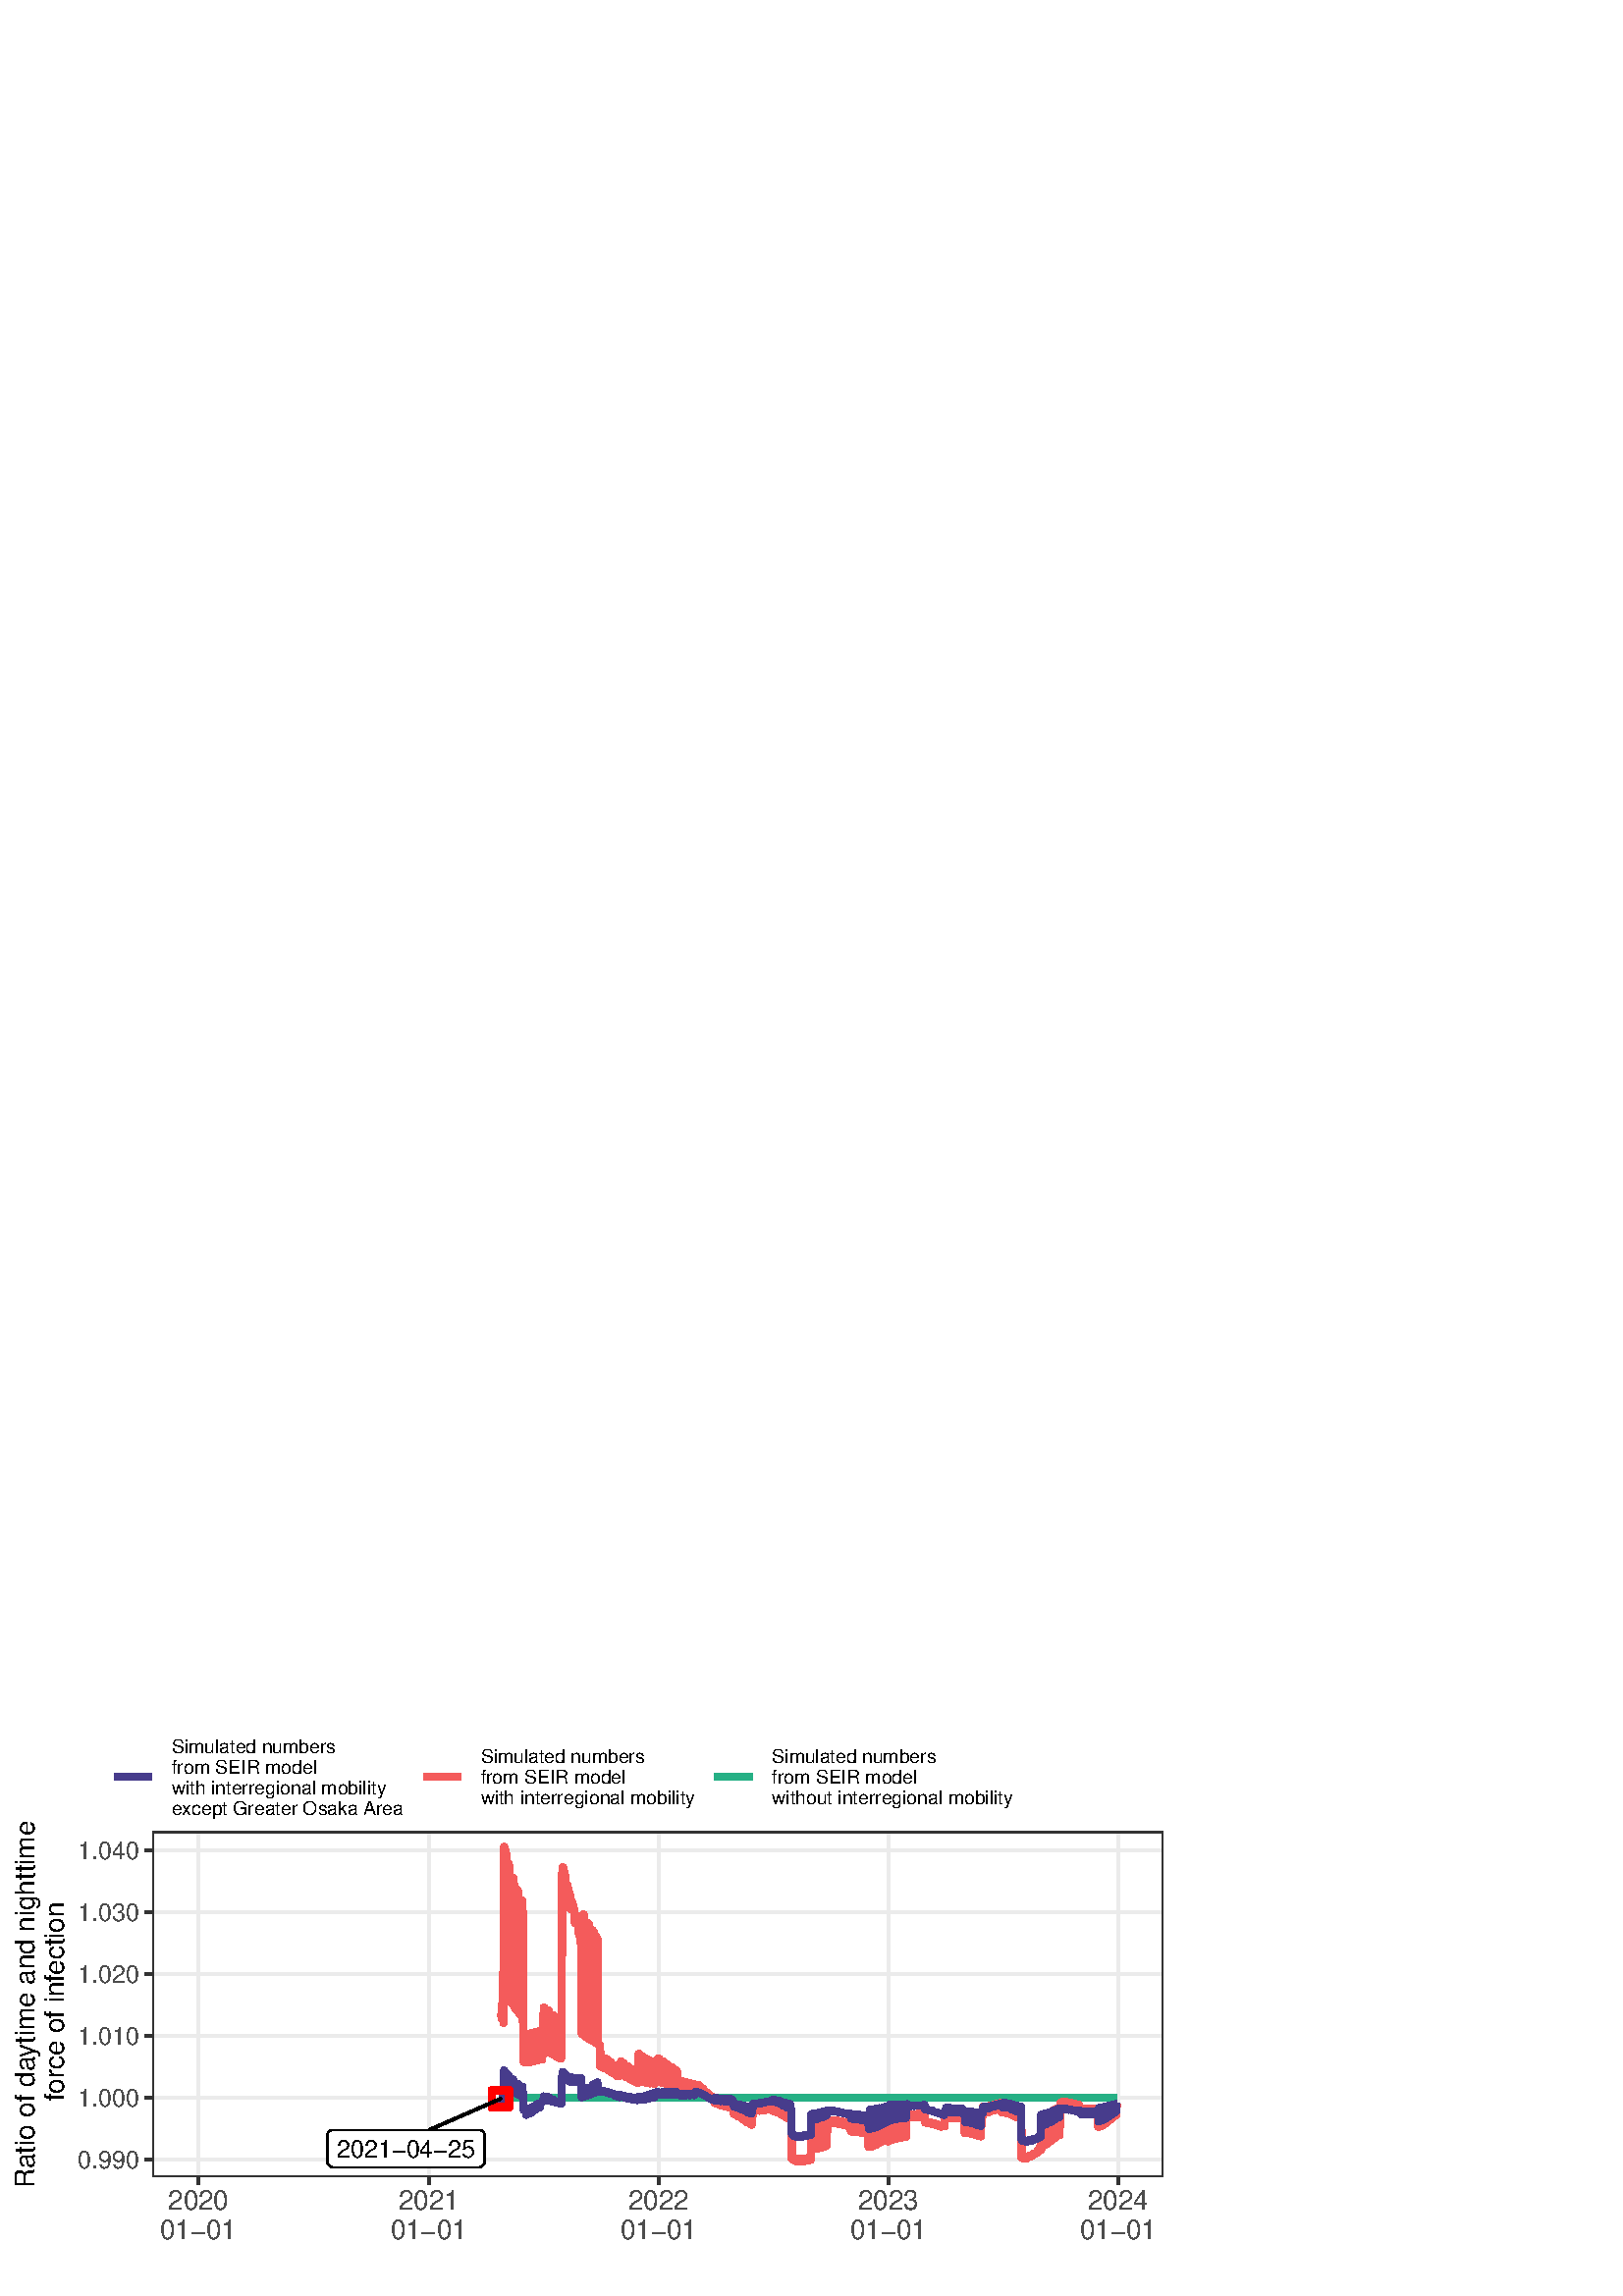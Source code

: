 %!PS-Adobe-3.0 EPSF-3.0
%%DocumentNeededResources: font Helvetica
%%+ font Helvetica-Bold
%%+ font Helvetica-Oblique
%%+ font Helvetica-BoldOblique
%%+ font Symbol
%%Pages: (atend)
%%BoundingBox: 0 0 432 216
%%EndComments
%%BeginProlog
/bp  { gs sRGB gs } def
% begin .ps.prolog
/gs  { gsave } bind def
/gr  { grestore } bind def
/ep  { showpage gr gr } bind def
/m   { moveto } bind def
/l  { rlineto } bind def
/np  { newpath } bind def
/cp  { closepath } bind def
/f   { fill } bind def
/o   { stroke } bind def
/c   { newpath 0 360 arc } bind def
/r   { 4 2 roll moveto 1 copy 3 -1 roll exch 0 exch rlineto 0 rlineto -1 mul 0 exch rlineto closepath } bind def
/p1  { stroke } bind def
/p2  { gsave bg fill grestore newpath } bind def
/p3  { gsave bg fill grestore stroke } bind def
/p6  { gsave bg eofill grestore newpath } bind def
/p7  { gsave bg eofill grestore stroke } bind def
/t   { 5 -2 roll moveto gsave rotate
       1 index stringwidth pop
       mul neg 0 rmoveto show grestore } bind def
/ta  { 4 -2 roll moveto gsave rotate show } bind def
/tb  { 2 -1 roll 0 rmoveto show } bind def
/cl  { grestore gsave newpath 3 index 3 index moveto 1 index
       4 -1 roll lineto  exch 1 index lineto lineto
       closepath clip newpath } bind def
/rgb { setrgbcolor } bind def
/s   { scalefont setfont } bind def
% end   .ps.prolog
/sRGB { [ /CIEBasedABC
          << /DecodeLMN
               [ { dup 0.039 le
                        {12.923 div}
                        {0.055 add 1.055 div 2.4 exp }
                     ifelse
                 } bind dup dup
               ]
             /MatrixLMN [0.412 0.213 0.019
                         0.358 0.715 0.119
                         0.18 0.072 0.95]
             /WhitePoint [0.951 1.0 1.089]
           >>
         ] setcolorspace } bind def
/srgb { setcolor } bind def
% begin encoding
/WinAnsiEncoding [
 /.notdef /.notdef /.notdef /.notdef /.notdef /.notdef /.notdef /.notdef
 /.notdef /.notdef /.notdef /.notdef /.notdef /.notdef /.notdef /.notdef
 /.notdef /.notdef /.notdef /.notdef /.notdef /.notdef /.notdef /.notdef
 /.notdef /.notdef /.notdef /.notdef /.notdef /.notdef /.notdef /.notdef
 /space /exclam /quotedbl /numbersign /dollar /percent /ampersand /quoteright
 /parenleft /parenright /asterisk /plus /comma /minus /period /slash
 /zero /one /two /three /four /five /six /seven
 /eight /nine /colon /semicolon /less /equal /greater /question
 /at /A /B /C /D /E /F /G
 /H /I /J /K /L /M /N /O
 /P /Q /R /S /T /U /V /W
 /X /Y /Z /bracketleft /backslash /bracketright /asciicircum /underscore
 /grave /a /b /c /d /e /f /g
 /h /i /j /k /l /m /n /o
 /p /q /r /s /t /u /v /w
 /x /y /z /braceleft /bar /braceright /asciitilde /.notdef
 /Euro /.notdef /quotesinglbase /florin /quotedblbase /ellipsis /dagger /daggerdbl
 /circumflex /perthousand /Scaron /guilsinglleft /OE /.notdef /Zcaron /.notdef
 /.notdef /quoteleft /quoteright /quotedblleft /quotedblright /bullet /endash /emdash
 /tilde /trademark /scaron /guilsinglright /oe /.notdef /zcaron /Ydieresis
 /space /exclamdown /cent /sterling /currency /yen /brokenbar /section
 /dieresis /copyright /ordfeminine /guillemotleft /logicalnot /hyphen /registered /macron
 /degree /plusminus /twosuperior /threesuperior /acute /mu /paragraph /periodcentered
 /cedilla /onesuperior /ordmasculine /guillemotright /onequarter /onehalf /threequarters /questiondown
 /Agrave /Aacute /Acircumflex /Atilde /Adieresis /Aring /AE /Ccedilla
 /Egrave /Eacute /Ecircumflex /Edieresis /Igrave /Iacute /Icircumflex /Idieresis
 /Eth /Ntilde /Ograve /Oacute /Ocircumflex /Otilde /Odieresis /multiply
 /Oslash /Ugrave /Uacute /Ucircumflex /Udieresis /Yacute /Thorn /germandbls
 /agrave /aacute /acircumflex /atilde /adieresis /aring /ae /ccedilla
 /egrave /eacute /ecircumflex /edieresis /igrave /iacute /icircumflex /idieresis
 /eth /ntilde /ograve /oacute /ocircumflex /otilde /odieresis /divide
 /oslash /ugrave /uacute /ucircumflex /udieresis /yacute /thorn /ydieresis
]
 def
% end encoding
%%IncludeResource: font Helvetica
/Helvetica findfont
dup length dict begin
  {1 index /FID ne {def} {pop pop} ifelse} forall
  /Encoding WinAnsiEncoding def
  currentdict
  end
/Font1 exch definefont pop
%%IncludeResource: font Helvetica-Bold
/Helvetica-Bold findfont
dup length dict begin
  {1 index /FID ne {def} {pop pop} ifelse} forall
  /Encoding WinAnsiEncoding def
  currentdict
  end
/Font2 exch definefont pop
%%IncludeResource: font Helvetica-Oblique
/Helvetica-Oblique findfont
dup length dict begin
  {1 index /FID ne {def} {pop pop} ifelse} forall
  /Encoding WinAnsiEncoding def
  currentdict
  end
/Font3 exch definefont pop
%%IncludeResource: font Helvetica-BoldOblique
/Helvetica-BoldOblique findfont
dup length dict begin
  {1 index /FID ne {def} {pop pop} ifelse} forall
  /Encoding WinAnsiEncoding def
  currentdict
  end
/Font4 exch definefont pop
%%IncludeResource: font Symbol
/Symbol findfont
dup length dict begin
  {1 index /FID ne {def} {pop pop} ifelse} forall
  currentdict
  end
/Font5 exch definefont pop
%%EndProlog
%%Page: 1 1
bp
0.00 0.00 432.00 216.00 cl
0.00 0.00 432.00 216.00 cl
0.00 0.00 432.00 216.00 cl
0.00 0.00 432.00 216.00 cl
0.00 0.00 432.00 216.00 cl
0.00 0.00 432.00 216.00 cl
0.00 0.00 432.00 216.00 cl
0.00 0.00 432.00 216.00 cl
0.00 0.00 432.00 216.00 cl
0.00 0.00 432.00 216.00 cl
0.00 0.00 432.00 216.00 cl
0.00 0.00 432.00 216.00 cl
0.00 0.00 432.00 216.00 cl
0.00 0.00 432.00 216.00 cl
0.00 0.00 432.00 216.00 cl
0.00 0.00 432.00 216.00 cl
/bg { 1 1 1 srgb } def
1 1 1 srgb
1.07 setlinewidth
[] 0 setdash
1 setlinecap
1 setlinejoin
10.00 setmiterlimit
0.00 0.00 432.00 216.00 r p3
0.00 0.00 432.00 216.00 cl
55.85 43.65 426.52 170.42 cl
/bg { 1 1 1 srgb } def
55.85 43.65 370.67 126.77 r p2
0.922 0.922 0.922 srgb
1.07 setlinewidth
[] 0 setdash
0 setlinecap
1 setlinejoin
10.00 setmiterlimit
np
55.85 49.99 m
370.67 0 l
o
np
55.85 72.70 m
370.67 0 l
o
np
55.85 95.41 m
370.67 0 l
o
np
55.85 118.11 m
370.67 0 l
o
np
55.85 140.82 m
370.67 0 l
o
np
55.85 163.53 m
370.67 0 l
o
np
72.70 43.65 m
0 126.77 l
o
np
157.17 43.65 m
0 126.77 l
o
np
241.42 43.65 m
0 126.77 l
o
np
325.66 43.65 m
0 126.77 l
o
np
409.90 43.65 m
0 126.77 l
o
0.145 0.69 0.525 srgb
2.77 setlinewidth
[] 0 setdash
np
183.71 72.70 m
0.24 0 l
0.23 0 l
0.23 0 l
0.23 0 l
0.23 0 l
0.23 0 l
0.23 0 l
0.23 0 l
0.23 0 l
0.23 0 l
0.23 0 l
0.23 0 l
0.23 0 l
0.24 0 l
0.23 0 l
0.23 0 l
0.23 0 l
0.23 0 l
0.23 0 l
0.23 0 l
0.23 0 l
0.23 0 l
0.23 0 l
0.23 0 l
0.23 0 l
0.24 0 l
0.23 0 l
0.23 0 l
0.23 0 l
0.23 0 l
0.23 0 l
0.23 0 l
0.23 0 l
0.23 0 l
0.23 0 l
0.23 0 l
0.23 0 l
0.23 0 l
0.24 0 l
0.23 0 l
0.23 0 l
0.23 0 l
0.23 0 l
0.23 0 l
0.23 0 l
0.23 0 l
0.23 0 l
0.23 0 l
0.23 0 l
0.23 0 l
0.24 0 l
0.23 0 l
0.23 0 l
0.23 0 l
0.23 0 l
0.23 0 l
0.23 0 l
0.23 0 l
0.23 0 l
0.23 0 l
0.23 0 l
0.23 0 l
0.23 0 l
0.24 0 l
0.23 0 l
0.23 0 l
0.23 0 l
0.23 0 l
0.23 0 l
0.23 0 l
0.23 0 l
0.23 0 l
0.23 0 l
0.23 0 l
0.23 0 l
0.24 0 l
0.23 0 l
0.23 0 l
0.23 0 l
0.23 0 l
0.23 0 l
0.23 0 l
0.23 0 l
0.23 0 l
0.23 0 l
0.23 0 l
0.23 0 l
0.24 0 l
0.23 0 l
0.23 0 l
0.23 0 l
0.23 0 l
0.23 0 l
0.23 0 l
0.23 0 l
0.23 0 l
0.23 0 l
0.23 0 l
0.23 0 l
206.79 72.70 lineto
0.24 0 l
0.23 0 l
0.23 0 l
0.23 0 l
0.23 0 l
0.23 0 l
0.23 0 l
0.23 0 l
0.23 0 l
0.23 0 l
0.23 0 l
0.23 0 l
0.24 0 l
0.23 0 l
0.23 0 l
0.23 0 l
0.23 0 l
0.23 0 l
0.23 0 l
0.23 0 l
0.23 0 l
0.23 0 l
0.23 0 l
0.23 0 l
0.23 0 l
0.24 0 l
0.23 0 l
0.23 0 l
0.23 0 l
0.23 0 l
0.23 0 l
0.23 0 l
0.23 0 l
0.23 0 l
0.23 0 l
0.23 0 l
0.23 0 l
0.24 0 l
0.23 0 l
0.23 0 l
0.23 0 l
0.23 0 l
0.23 0 l
0.23 0 l
0.23 0 l
0.23 0 l
0.23 0 l
0.23 0 l
0.23 0 l
0.23 0 l
0.24 0 l
0.23 0 l
0.23 0 l
0.23 0 l
0.23 0 l
0.23 0 l
0.23 0 l
0.23 0 l
0.23 0 l
0.23 0 l
0.23 0 l
0.23 0 l
0.24 0 l
0.23 0 l
0.23 0 l
0.23 0 l
0.23 0 l
0.23 0 l
0.23 0 l
0.23 0 l
0.23 0 l
0.23 0 l
0.23 0 l
0.23 0 l
0.24 0 l
0.23 0 l
0.23 0 l
0.23 0 l
0.23 0 l
0.23 0 l
0.23 0 l
0.23 0 l
0.23 0 l
0.23 0 l
0.23 0 l
0.23 0 l
0.23 0 l
0.24 0 l
0.23 0 l
0.23 0 l
0.23 0 l
0.23 0 l
0.23 0 l
0.23 0 l
0.23 0 l
0.23 0 l
0.23 0 l
0.23 0 l
0.23 0 l
229.88 72.70 lineto
0.23 0 l
0.23 0 l
0.23 0 l
0.23 0 l
0.23 0 l
0.23 0 l
0.23 0 l
0.23 0 l
0.23 0 l
0.23 0 l
0.23 0 l
0.23 0 l
0.24 0 l
0.23 0 l
0.23 0 l
0.23 0 l
0.23 0 l
0.23 0 l
0.23 0 l
0.23 0 l
0.23 0 l
0.23 0 l
0.23 0 l
0.23 0 l
0.24 0 l
0.23 0 l
0.23 0 l
0.23 0 l
0.23 0 l
0.23 0 l
0.23 0 l
0.23 0 l
0.23 0 l
0.23 0 l
0.23 0 l
0.23 0 l
0.23 0 l
0.24 0 l
0.23 0 l
0.23 0 l
0.23 0 l
0.23 0 l
0.23 0 l
0.23 0 l
0.23 0 l
0.23 0 l
0.23 0 l
0.23 0 l
0.23 0 l
0.24 0 l
0.23 0 l
0.23 0 l
0.23 0 l
0.23 0 l
0.23 0 l
0.23 0 l
0.23 0 l
0.23 0 l
0.23 0 l
0.23 0 l
0.23 0 l
0.24 0 l
0.23 0 l
0.23 0 l
0.23 0 l
0.23 0 l
0.23 0 l
0.23 0 l
0.23 0 l
0.23 0 l
0.23 0 l
0.23 0 l
0.23 0 l
0.23 0 l
0.24 0 l
0.23 0 l
0.23 0 l
0.23 0 l
0.23 0 l
0.23 0 l
0.23 0 l
0.23 0 l
0.23 0 l
0.23 0 l
0.23 0 l
0.23 0 l
0.24 0 l
0.23 0 l
0.23 0 l
0.23 0 l
0.23 0 l
0.23 0 l
0.23 0 l
0.23 0 l
0.23 0 l
0.23 0 l
0.23 0 l
0.23 0 l
0.23 0 l
252.96 72.70 lineto
0.23 0 l
0.23 0 l
0.23 0 l
0.23 0 l
0.23 0 l
0.23 0 l
0.23 0 l
0.23 0 l
0.23 0 l
0.23 0 l
0.23 0 l
0.24 0 l
0.23 0 l
0.23 0 l
0.23 0 l
0.23 0 l
0.23 0 l
0.23 0 l
0.23 0 l
0.23 0 l
0.23 0 l
0.23 0 l
0.23 0 l
0.23 0 l
0.24 0 l
0.23 0 l
0.23 0 l
0.23 0 l
0.23 0 l
0.23 0 l
0.23 0 l
0.23 0 l
0.23 0 l
0.23 0 l
0.23 0 l
0.23 0 l
0.24 0 l
0.23 0 l
0.23 0 l
0.23 0 l
0.23 0 l
0.23 0 l
0.23 0 l
0.23 0 l
0.23 0 l
0.23 0 l
0.23 0 l
0.23 0 l
0.24 0 l
0.23 0 l
0.23 0 l
0.23 0 l
0.23 0 l
0.23 0 l
0.23 0 l
0.23 0 l
0.23 0 l
0.23 0 l
0.23 0 l
0.23 0 l
0.23 0 l
0.24 0 l
0.23 0 l
0.23 0 l
0.23 0 l
0.23 0 l
0.23 0 l
0.23 0 l
0.23 0 l
0.23 0 l
0.23 0 l
0.23 0 l
0.23 0 l
0.24 0 l
0.23 0 l
0.23 0 l
0.23 0 l
0.23 0 l
0.23 0 l
0.23 0 l
0.23 0 l
0.23 0 l
0.23 0 l
0.23 0 l
0.23 0 l
0.23 0 l
0.24 0 l
0.23 0 l
0.23 0 l
0.23 0 l
0.23 0 l
0.23 0 l
0.23 0 l
0.23 0 l
0.23 0 l
0.23 0 l
0.23 0 l
0.23 0 l
0.24 0 l
276.04 72.70 lineto
0.23 0 l
0.23 0 l
0.23 0 l
0.23 0 l
0.23 0 l
0.23 0 l
0.23 0 l
0.23 0 l
0.23 0 l
0.23 0 l
0.23 0 l
0.24 0 l
0.23 0 l
0.23 0 l
0.23 0 l
0.23 0 l
0.23 0 l
0.23 0 l
0.23 0 l
0.23 0 l
0.23 0 l
0.23 0 l
0.23 0 l
0.24 0 l
0.23 0 l
0.23 0 l
0.23 0 l
0.23 0 l
0.23 0 l
0.23 0 l
0.23 0 l
0.23 0 l
0.23 0 l
0.23 0 l
0.23 0 l
0.24 0 l
0.23 0 l
0.23 0 l
0.23 0 l
0.23 0 l
0.23 0 l
0.23 0 l
0.23 0 l
0.23 0 l
0.23 0 l
0.23 0 l
0.23 0 l
0.23 0 l
0.24 0 l
0.23 0 l
0.23 0 l
0.23 0 l
0.23 0 l
0.23 0 l
0.23 0 l
0.23 0 l
0.23 0 l
0.23 0 l
0.23 0 l
0.23 0 l
0.24 0 l
0.23 0 l
0.23 0 l
0.23 0 l
0.23 0 l
0.23 0 l
0.23 0 l
0.23 0 l
0.23 0 l
0.23 0 l
0.23 0 l
0.23 0 l
0.23 0 l
0.24 0 l
0.23 0 l
0.23 0 l
0.23 0 l
0.23 0 l
0.23 0 l
0.23 0 l
0.23 0 l
0.23 0 l
0.23 0 l
0.23 0 l
0.23 0 l
0.24 0 l
0.23 0 l
0.23 0 l
0.23 0 l
0.23 0 l
0.23 0 l
0.23 0 l
0.23 0 l
0.23 0 l
0.23 0 l
0.23 0 l
0.23 0 l
0.23 0 l
0.24 0 l
299.12 72.70 lineto
0.23 0 l
0.23 0 l
0.23 0 l
0.23 0 l
0.23 0 l
0.23 0 l
0.23 0 l
0.23 0 l
0.23 0 l
0.23 0 l
0.24 0 l
0.23 0 l
0.23 0 l
0.23 0 l
0.23 0 l
0.23 0 l
0.23 0 l
0.23 0 l
0.23 0 l
0.23 0 l
0.23 0 l
0.23 0 l
0.24 0 l
0.23 0 l
0.23 0 l
0.23 0 l
0.23 0 l
0.23 0 l
0.23 0 l
0.23 0 l
0.23 0 l
0.23 0 l
0.23 0 l
0.23 0 l
0.23 0 l
0.24 0 l
0.23 0 l
0.23 0 l
0.23 0 l
0.23 0 l
0.23 0 l
0.23 0 l
0.23 0 l
0.23 0 l
0.23 0 l
0.23 0 l
0.23 0 l
0.24 0 l
0.23 0 l
0.23 0 l
0.23 0 l
0.23 0 l
0.23 0 l
0.23 0 l
0.23 0 l
0.23 0 l
0.23 0 l
0.23 0 l
0.23 0 l
0.23 0 l
0.24 0 l
0.23 0 l
0.23 0 l
0.23 0 l
0.23 0 l
0.23 0 l
0.23 0 l
0.23 0 l
0.23 0 l
0.23 0 l
0.23 0 l
0.23 0 l
0.24 0 l
0.23 0 l
0.23 0 l
0.23 0 l
0.23 0 l
0.23 0 l
0.23 0 l
0.23 0 l
0.23 0 l
0.23 0 l
0.23 0 l
0.23 0 l
0.23 0 l
0.24 0 l
0.23 0 l
0.23 0 l
0.23 0 l
0.23 0 l
0.23 0 l
0.23 0 l
0.23 0 l
0.23 0 l
0.23 0 l
0.23 0 l
0.23 0 l
0.24 0 l
0.23 0 l
322.20 72.70 lineto
0.23 0 l
0.23 0 l
0.23 0 l
0.23 0 l
0.23 0 l
0.23 0 l
0.23 0 l
0.23 0 l
0.23 0 l
0.24 0 l
0.23 0 l
0.23 0 l
0.23 0 l
0.23 0 l
0.23 0 l
0.23 0 l
0.23 0 l
0.23 0 l
0.23 0 l
0.23 0 l
0.23 0 l
0.23 0 l
0.24 0 l
0.23 0 l
0.23 0 l
0.23 0 l
0.23 0 l
0.23 0 l
0.23 0 l
0.23 0 l
0.23 0 l
0.23 0 l
0.23 0 l
0.23 0 l
0.24 0 l
0.23 0 l
0.23 0 l
0.23 0 l
0.23 0 l
0.23 0 l
0.23 0 l
0.23 0 l
0.23 0 l
0.23 0 l
0.23 0 l
0.23 0 l
0.23 0 l
0.24 0 l
0.23 0 l
0.23 0 l
0.23 0 l
0.23 0 l
0.23 0 l
0.23 0 l
0.23 0 l
0.23 0 l
0.23 0 l
0.23 0 l
0.23 0 l
0.24 0 l
0.23 0 l
0.23 0 l
0.23 0 l
0.23 0 l
0.23 0 l
0.23 0 l
0.23 0 l
0.23 0 l
0.23 0 l
0.23 0 l
0.23 0 l
0.23 0 l
0.24 0 l
0.23 0 l
0.23 0 l
0.23 0 l
0.23 0 l
0.23 0 l
0.23 0 l
0.23 0 l
0.23 0 l
0.23 0 l
0.23 0 l
0.23 0 l
0.24 0 l
0.23 0 l
0.23 0 l
0.23 0 l
0.23 0 l
0.23 0 l
0.23 0 l
0.23 0 l
0.23 0 l
0.23 0 l
0.23 0 l
0.23 0 l
0.23 0 l
0.24 0 l
0.23 0 l
345.28 72.70 lineto
0.23 0 l
0.23 0 l
0.23 0 l
0.23 0 l
0.23 0 l
0.23 0 l
0.23 0 l
0.23 0 l
0.23 0 l
0.24 0 l
0.23 0 l
0.23 0 l
0.23 0 l
0.23 0 l
0.23 0 l
0.23 0 l
0.23 0 l
0.23 0 l
0.23 0 l
0.23 0 l
0.23 0 l
0.24 0 l
0.23 0 l
0.23 0 l
0.23 0 l
0.23 0 l
0.23 0 l
0.23 0 l
0.23 0 l
0.23 0 l
0.23 0 l
0.23 0 l
0.23 0 l
0.23 0 l
0.24 0 l
0.23 0 l
0.23 0 l
0.23 0 l
0.23 0 l
0.23 0 l
0.23 0 l
0.23 0 l
0.23 0 l
0.23 0 l
0.23 0 l
0.23 0 l
0.24 0 l
0.23 0 l
0.23 0 l
0.23 0 l
0.23 0 l
0.23 0 l
0.23 0 l
0.23 0 l
0.23 0 l
0.23 0 l
0.23 0 l
0.23 0 l
0.23 0 l
0.24 0 l
0.23 0 l
0.23 0 l
0.23 0 l
0.23 0 l
0.23 0 l
0.23 0 l
0.23 0 l
0.23 0 l
0.23 0 l
0.23 0 l
0.23 0 l
0.24 0 l
0.23 0 l
0.23 0 l
0.23 0 l
0.23 0 l
0.23 0 l
0.23 0 l
0.23 0 l
0.23 0 l
0.23 0 l
0.23 0 l
0.23 0 l
0.23 0 l
0.24 0 l
0.23 0 l
0.23 0 l
0.23 0 l
0.23 0 l
0.23 0 l
0.23 0 l
0.23 0 l
0.23 0 l
0.23 0 l
0.23 0 l
0.23 0 l
0.24 0 l
0.23 0 l
0.23 0 l
368.36 72.70 lineto
0.23 0 l
0.23 0 l
0.23 0 l
0.23 0 l
0.23 0 l
0.23 0 l
0.23 0 l
0.23 0 l
0.24 0 l
0.23 0 l
0.23 0 l
0.23 0 l
0.23 0 l
0.23 0 l
0.23 0 l
0.23 0 l
0.23 0 l
0.23 0 l
0.23 0 l
0.23 0 l
0.23 0 l
0.24 0 l
0.23 0 l
0.23 0 l
0.23 0 l
0.23 0 l
0.23 0 l
0.23 0 l
0.23 0 l
0.23 0 l
0.23 0 l
0.23 0 l
0.23 0 l
0.24 0 l
0.23 0 l
0.23 0 l
0.23 0 l
0.23 0 l
0.23 0 l
0.23 0 l
0.23 0 l
0.23 0 l
0.23 0 l
0.23 0 l
0.23 0 l
0.23 0 l
0.24 0 l
0.23 0 l
0.23 0 l
0.23 0 l
0.23 0 l
0.23 0 l
0.23 0 l
0.23 0 l
0.23 0 l
0.23 0 l
0.23 0 l
0.23 0 l
0.24 0 l
0.23 0 l
0.23 0 l
0.23 0 l
0.23 0 l
0.23 0 l
0.23 0 l
0.23 0 l
0.23 0 l
0.23 0 l
0.23 0 l
0.23 0 l
0.23 0 l
0.24 0 l
0.23 0 l
0.23 0 l
0.23 0 l
0.23 0 l
0.23 0 l
0.23 0 l
0.23 0 l
0.23 0 l
0.23 0 l
0.23 0 l
0.23 0 l
0.24 0 l
0.23 0 l
0.23 0 l
0.23 0 l
0.23 0 l
0.23 0 l
0.23 0 l
0.23 0 l
0.23 0 l
0.23 0 l
0.23 0 l
0.23 0 l
0.24 0 l
0.23 0 l
0.23 0 l
0.23 0 l
391.44 72.70 lineto
0.23 0 l
0.23 0 l
0.23 0 l
0.23 0 l
0.23 0 l
0.23 0 l
0.23 0 l
0.23 0 l
0.24 0 l
0.23 0 l
0.23 0 l
0.23 0 l
0.23 0 l
0.23 0 l
0.23 0 l
0.23 0 l
0.23 0 l
0.23 0 l
0.23 0 l
0.23 0 l
0.24 0 l
0.23 0 l
0.23 0 l
0.23 0 l
0.23 0 l
0.23 0 l
0.23 0 l
0.23 0 l
0.23 0 l
0.23 0 l
0.23 0 l
0.23 0 l
0.23 0 l
0.24 0 l
0.23 0 l
0.23 0 l
0.23 0 l
0.23 0 l
0.23 0 l
0.23 0 l
0.23 0 l
0.23 0 l
0.23 0 l
0.23 0 l
0.23 0 l
0.24 0 l
0.23 0 l
0.23 0 l
0.23 0 l
0.23 0 l
0.23 0 l
0.23 0 l
0.23 0 l
0.23 0 l
0.23 0 l
0.23 0 l
0.23 0 l
0.23 0 l
0.24 0 l
0.23 0 l
0.23 0 l
0.23 0 l
0.23 0 l
0.23 0 l
0.23 0 l
0.23 0 l
0.23 0 l
0.23 0 l
0.23 0 l
0.23 0 l
0.24 0 l
0.23 0 l
0.23 0 l
0.23 0 l
0.23 0 l
0.23 0 l
0.23 0 l
0.23 0 l
0.23 0 l
o
0.957 0.357 0.357 srgb
np
183.71 103.79 m
0.24 -1.33 l
0.23 -0.97 l
0.23 16.74 l
0.23 -18.00 l
0.23 64.43 l
0.23 -0.87 l
0.23 -0.91 l
0.23 -0.92 l
0.23 -0.93 l
0.23 -50.86 l
0.23 -0.45 l
0.23 48.62 l
0.23 -0.74 l
0.24 -49.02 l
0.23 -0.40 l
0.23 -0.36 l
0.23 -0.34 l
0.23 -0.32 l
0.23 46.10 l
0.23 -0.60 l
0.23 -46.44 l
0.23 -0.35 l
0.23 -0.32 l
0.23 -0.30 l
0.23 -0.29 l
0.24 43.85 l
0.23 -0.55 l
0.23 -44.14 l
0.23 -0.31 l
0.23 -0.27 l
0.23 -0.25 l
0.23 -0.23 l
0.23 41.88 l
0.23 -0.41 l
0.23 -42.07 l
0.23 -16.54 l
0.23 -0.08 l
0.23 -0.05 l
0.24 -0.03 l
0.23 10.33 l
0.23 -0.01 l
0.23 -10.33 l
0.23 0.01 l
0.23 0.02 l
0.23 0.03 l
0.23 0.04 l
0.23 10.37 l
0.23 0.07 l
0.23 -10.28 l
0.23 0.05 l
0.24 0.06 l
0.23 0.06 l
0.23 0.06 l
0.23 10.43 l
0.23 0.08 l
0.23 -10.31 l
0.23 0.05 l
0.23 0.05 l
0.23 0.06 l
0.23 0.04 l
0.23 10.44 l
0.23 0.03 l
0.23 -10.38 l
0.24 0 l
0.23 -0.01 l
0.23 3.62 l
0.23 -0.04 l
0.23 15.43 l
0.23 -0.12 l
0.23 -15.49 l
0.23 -0.06 l
0.23 -0.08 l
0.23 -0.09 l
0.23 -0.11 l
0.23 14.86 l
0.24 -0.21 l
0.23 -15.00 l
0.23 -0.12 l
0.23 -0.13 l
0.23 -0.14 l
0.23 -0.14 l
0.23 14.08 l
0.23 -0.25 l
0.23 -0.24 l
0.23 -14.14 l
0.23 -0.12 l
0.23 -0.13 l
0.24 -0.13 l
0.23 13.33 l
0.23 -0.24 l
0.23 -13.47 l
0.23 -0.11 l
0.23 -0.11 l
0.23 -0.11 l
0.23 -0.11 l
0.23 12.70 l
0.23 53.58 l
0.23 3.73 l
0.23 -0.78 l
206.79 155.48 lineto
0.24 -0.96 l
0.23 -0.99 l
0.23 -5.10 l
0.23 -0.93 l
0.23 3.10 l
0.23 -0.91 l
0.23 -4.79 l
0.23 3.03 l
0.23 -0.83 l
0.23 -4.54 l
0.23 -0.75 l
0.23 2.92 l
0.24 -0.76 l
0.23 -0.75 l
0.23 -0.75 l
0.23 -0.75 l
0.23 -4.15 l
0.23 -0.69 l
0.23 2.63 l
0.23 -0.70 l
0.23 -0.70 l
0.23 -0.70 l
0.23 -0.69 l
0.23 -3.77 l
0.23 -0.63 l
0.24 2.40 l
0.23 -0.62 l
0.23 -37.70 l
0.23 -0.23 l
0.23 -0.20 l
0.23 43.90 l
0.23 -0.42 l
0.23 -44.00 l
0.23 -0.21 l
0.23 -0.18 l
0.23 -0.16 l
0.23 -0.14 l
0.24 41.99 l
0.23 -0.33 l
0.23 -42.04 l
0.23 -0.18 l
0.23 -0.15 l
0.23 -0.13 l
0.23 -0.11 l
0.23 40.26 l
0.23 -0.30 l
0.23 -0.39 l
0.23 -40.07 l
0.23 -0.19 l
0.23 38.88 l
0.24 -39.17 l
0.23 38.34 l
0.23 -0.41 l
0.23 -38.43 l
0.23 -0.21 l
0.23 -0.18 l
0.23 -0.17 l
0.23 -7.45 l
0.23 3.56 l
0.23 -0.12 l
0.23 -3.74 l
0.23 -0.10 l
0.24 -0.10 l
0.23 -0.10 l
0.23 -0.11 l
0.23 3.38 l
0.23 -0.14 l
0.23 -0.15 l
0.23 -3.59 l
0.23 -0.15 l
0.23 -0.14 l
0.23 -0.15 l
0.23 3.16 l
0.23 -0.18 l
0.24 -3.43 l
0.23 -0.15 l
0.23 -0.16 l
0.23 -0.15 l
0.23 -0.14 l
0.23 2.97 l
0.23 -0.18 l
0.23 -3.23 l
0.23 -0.15 l
0.23 -0.14 l
0.23 -0.14 l
0.23 -0.14 l
0.23 2.80 l
0.24 -0.16 l
0.23 -1.47 l
0.23 -0.14 l
0.23 4.37 l
0.23 -4.65 l
0.23 -0.14 l
0.23 4.22 l
0.23 -0.19 l
0.23 -4.45 l
0.23 -0.14 l
0.23 -0.14 l
0.23 -0.13 l
229.88 80.27 lineto
0.23 3.89 l
0.23 -0.16 l
0.23 -4.10 l
0.23 -0.13 l
0.23 -0.12 l
0.23 -0.12 l
0.23 -0.11 l
0.23 3.59 l
0.23 -0.16 l
0.23 -3.78 l
0.23 3.45 l
0.23 -3.69 l
0.24 -0.11 l
0.23 -0.11 l
0.23 3.31 l
0.23 -0.13 l
0.23 -3.47 l
0.23 -0.09 l
0.23 10.53 l
0.23 -0.18 l
0.23 -0.19 l
0.23 -9.58 l
0.23 -0.07 l
0.23 9.08 l
0.24 -0.16 l
0.23 -0.16 l
0.23 -0.16 l
0.23 -0.16 l
0.23 -8.80 l
0.23 -0.05 l
0.23 8.43 l
0.23 -0.11 l
0.23 -0.12 l
0.23 -0.11 l
0.23 -0.12 l
0.23 -8.20 l
0.23 -0.04 l
0.24 7.90 l
0.23 -0.10 l
0.23 -0.10 l
0.23 -0.11 l
0.23 -0.11 l
0.23 -7.69 l
0.23 -0.04 l
0.23 7.40 l
0.23 -0.10 l
0.23 -0.11 l
0.23 -0.12 l
0.23 -0.13 l
0.24 2.35 l
0.23 -0.15 l
0.23 -8.41 l
0.23 -0.07 l
0.23 -0.06 l
0.23 -0.06 l
0.23 -0.06 l
0.23 7.75 l
0.23 -0.13 l
0.23 -0.16 l
0.23 -7.70 l
0.23 -0.07 l
0.24 -0.07 l
0.23 -0.07 l
0.23 7.07 l
0.23 -0.15 l
0.23 -7.11 l
0.23 -0.07 l
0.23 -0.07 l
0.23 -0.06 l
0.23 -0.06 l
0.23 6.38 l
0.23 -0.15 l
0.23 -6.42 l
0.23 -0.06 l
0.24 -0.07 l
0.23 -0.06 l
0.23 -0.06 l
0.23 5.73 l
0.23 -0.13 l
0.23 -5.76 l
0.23 2.43 l
0.23 -0.08 l
0.23 -0.09 l
0.23 -0.07 l
0.23 -2.42 l
0.23 -0.06 l
0.24 2.25 l
0.23 -0.07 l
0.23 -0.07 l
0.23 -0.07 l
0.23 -2.30 l
0.23 -0.05 l
0.23 -0.04 l
0.23 2.13 l
0.23 -0.06 l
0.23 -0.06 l
0.23 -0.06 l
0.23 -0.06 l
0.23 -2.15 l
252.96 75.84 lineto
0.23 2.01 l
0.23 -0.06 l
0.23 -2.09 l
0.23 1.95 l
0.23 -0.07 l
0.23 -2.06 l
0.23 -0.07 l
0.23 1.87 l
0.23 0.15 l
0.23 -0.13 l
0.23 -0.14 l
0.24 -0.15 l
0.23 0.36 l
0.23 -0.17 l
0.23 -0.68 l
0.23 -0.18 l
0.23 -0.18 l
0.23 -0.19 l
0.23 -0.19 l
0.23 0.27 l
0.23 -0.21 l
0.23 -0.67 l
0.23 -0.21 l
0.23 -0.20 l
0.24 -0.21 l
0.23 -0.20 l
0.23 0.21 l
0.23 -0.20 l
0.23 -0.21 l
0.23 -0.60 l
0.23 -0.20 l
0.23 -0.19 l
0.23 -0.19 l
0.23 0.18 l
0.23 -0.18 l
0.23 -0.55 l
0.24 -0.17 l
0.23 -0.16 l
0.23 -0.17 l
0.23 -1.16 l
0.23 -0.03 l
0.23 -0.11 l
0.23 -0.07 l
0.23 -0.07 l
0.23 -0.06 l
0.23 -0.06 l
0.23 -0.05 l
0.23 -0.24 l
0.24 -0.08 l
0.23 0.16 l
0.23 -0.04 l
0.23 -0.05 l
0.23 -0.04 l
0.23 -0.04 l
0.23 -0.39 l
0.23 -0.06 l
0.23 0.33 l
0.23 -0.04 l
0.23 -0.04 l
0.23 -0.04 l
0.23 -0.04 l
0.24 -0.52 l
0.23 -0.06 l
0.23 0.47 l
0.23 -0.04 l
0.23 -0.05 l
0.23 -0.04 l
0.23 -0.65 l
0.23 -0.07 l
0.23 -1.94 l
0.23 1.78 l
0.23 -2.03 l
0.23 -0.13 l
0.24 -0.13 l
0.23 2.04 l
0.23 -2.31 l
0.23 -0.14 l
0.23 2.25 l
0.23 -0.08 l
0.23 -0.07 l
0.23 -0.08 l
0.23 -0.07 l
0.23 -2.85 l
0.23 -0.15 l
0.23 2.76 l
0.23 -0.08 l
0.24 -0.08 l
0.23 -0.07 l
0.23 -0.08 l
0.23 -3.38 l
0.23 -0.16 l
0.23 3.31 l
0.23 -0.08 l
0.23 -0.07 l
0.23 -0.07 l
0.23 -0.06 l
0.23 -3.85 l
0.23 -0.11 l
0.24 3.81 l
276.04 66.62 lineto
0.23 1.89 l
0.23 -0.02 l
0.23 -0.01 l
0.23 -0.51 l
0.23 -0.01 l
0.23 0.52 l
0.23 0.01 l
0.23 0.01 l
0.23 0.01 l
0.23 0.02 l
0.23 -0.54 l
0.24 0.02 l
0.23 0.59 l
0.23 0.03 l
0.23 0.03 l
0.23 0.04 l
0.23 0.03 l
0.23 -0.55 l
0.23 0.04 l
0.23 0.62 l
0.23 0.03 l
0.23 0.03 l
0.23 0.04 l
0.24 0.03 l
0.23 -0.57 l
0.23 0.02 l
0.23 0.62 l
0.23 0.01 l
0.23 0 l
0.23 0 l
0.23 1.07 l
0.23 -2.19 l
0.23 -0.04 l
0.23 2.15 l
0.23 -0.03 l
0.24 -0.05 l
0.23 -0.05 l
0.23 -0.05 l
0.23 -2.45 l
0.23 -0.10 l
0.23 2.36 l
0.23 -0.07 l
0.23 -0.08 l
0.23 -0.08 l
0.23 -0.08 l
0.23 -2.83 l
0.23 -0.14 l
0.23 -0.14 l
0.24 2.79 l
0.23 -0.09 l
0.23 -0.07 l
0.23 -0.08 l
0.23 -3.23 l
0.23 -0.13 l
0.23 3.13 l
0.23 -0.07 l
0.23 -0.07 l
0.23 -0.07 l
0.23 -0.06 l
0.23 -3.54 l
0.24 -0.10 l
0.23 -14.16 l
0.23 -0.21 l
0.23 -0.18 l
0.23 -0.15 l
0.23 -0.13 l
0.23 0.69 l
0.23 -0.08 l
0.23 -0.88 l
0.23 -0.06 l
0.23 -0.04 l
0.23 0.77 l
0.23 -0.82 l
0.24 0.80 l
0.23 0.01 l
0.23 -0.80 l
0.23 0.02 l
0.23 0.02 l
0.23 0.03 l
0.23 0.02 l
0.23 0.84 l
0.23 0.03 l
0.23 -0.78 l
0.23 0.03 l
0.23 0.04 l
0.24 0.03 l
0.23 0.05 l
0.23 0.85 l
0.23 0.05 l
0.23 -0.75 l
0.23 0.06 l
0.23 0.06 l
0.23 11.94 l
0.23 0.03 l
0.23 -8.09 l
0.23 0.02 l
0.23 8.19 l
0.23 0.04 l
0.24 0.05 l
299.12 62.24 lineto
0.23 0.05 l
0.23 -8.14 l
0.23 0.04 l
0.23 8.25 l
0.23 0.07 l
0.23 0.06 l
0.23 0.06 l
0.23 0.06 l
0.23 -8.13 l
0.23 0.06 l
0.24 0.07 l
0.23 8.26 l
0.23 0.07 l
0.23 0.07 l
0.23 -8.10 l
0.23 0.06 l
0.23 0.07 l
0.23 8.22 l
0.23 0.06 l
0.23 0.05 l
0.23 0.04 l
0.23 0.03 l
0.24 -0.15 l
0.23 0.03 l
0.23 0.92 l
0.23 0.01 l
0.23 0.01 l
0.23 0.01 l
0.23 -0.01 l
0.23 -0.93 l
0.23 -0.02 l
0.23 -0.03 l
0.23 0.91 l
0.23 -0.04 l
0.23 -0.03 l
0.24 -0.05 l
0.23 -1.02 l
0.23 -0.06 l
0.23 0.94 l
0.23 -0.05 l
0.23 -0.05 l
0.23 -0.05 l
0.23 -0.05 l
0.23 -1.10 l
0.23 -0.06 l
0.23 1.01 l
0.23 -0.04 l
0.24 -0.05 l
0.23 -0.04 l
0.23 -0.04 l
0.23 -1.16 l
0.23 -0.05 l
0.23 1.09 l
0.23 0.26 l
0.23 -0.04 l
0.23 -3.19 l
0.23 3.13 l
0.23 -3.21 l
0.23 -0.04 l
0.23 3.17 l
0.24 -0.02 l
0.23 -0.02 l
0.23 -0.02 l
0.23 -0.02 l
0.23 -3.26 l
0.23 -0.02 l
0.23 3.24 l
0.23 -0.01 l
0.23 -0.01 l
0.23 -0.01 l
0.23 -0.01 l
0.23 -3.30 l
0.24 -0.01 l
0.23 3.28 l
0.23 0 l
0.23 -3.32 l
0.23 3.31 l
0.23 0 l
0.23 -3.32 l
0.23 0 l
0.23 3.33 l
0.23 0.02 l
0.23 0.01 l
0.23 -8.53 l
0.23 0.02 l
0.24 10.61 l
0.23 0.02 l
0.23 -10.50 l
0.23 0.05 l
0.23 0.07 l
0.23 0.08 l
0.23 0.09 l
0.23 10.42 l
0.23 0.05 l
0.23 -10.16 l
0.23 0.10 l
0.23 0.12 l
0.24 0.12 l
0.23 0.13 l
322.20 66.01 lineto
0.23 0.06 l
0.23 -9.69 l
0.23 0.12 l
0.23 0.13 l
0.23 0.14 l
0.23 0.13 l
0.23 9.54 l
0.23 0.06 l
0.23 -9.20 l
0.24 0.12 l
0.23 0.12 l
0.23 0.12 l
0.23 0.12 l
0.23 9.06 l
0.23 -10.07 l
0.23 0.11 l
0.23 10.10 l
0.23 0.03 l
0.23 0.04 l
0.23 0.02 l
0.23 -9.73 l
0.23 0.07 l
0.24 0.07 l
0.23 9.69 l
0.23 0.02 l
0.23 0.03 l
0.23 0.01 l
0.23 -9.44 l
0.23 0.04 l
0.23 9.45 l
0.23 0.01 l
0.23 0.02 l
0.23 0.01 l
0.23 0.02 l
0.24 -9.24 l
0.23 0.03 l
0.23 9.24 l
0.23 0.02 l
0.23 0.02 l
0.23 0.01 l
0.23 0.01 l
0.23 -9.03 l
0.23 0.04 l
0.23 9.04 l
0.23 0.02 l
0.23 -2.13 l
0.23 0.02 l
0.24 0.02 l
0.23 0.97 l
0.23 0.03 l
0.23 -0.94 l
0.23 0.02 l
0.23 0.02 l
0.23 0.02 l
0.23 0.03 l
0.23 1.03 l
0.23 0.03 l
0.23 -0.99 l
0.23 0.02 l
0.24 0.02 l
0.23 0.03 l
0.23 0.02 l
0.23 1.11 l
0.23 0.03 l
0.23 -1.06 l
0.23 0.03 l
0.23 0.02 l
0.23 1.14 l
0.23 -1.11 l
0.23 1.15 l
0.23 0.02 l
0.23 -1.15 l
0.24 0 l
0.23 -2.21 l
0.23 -0.01 l
0.23 -0.02 l
0.23 -0.20 l
0.23 -0.02 l
0.23 0.17 l
0.23 -0.03 l
0.23 -0.03 l
0.23 -0.04 l
0.23 -0.05 l
0.23 -0.25 l
0.24 -0.06 l
0.23 0.15 l
0.23 -0.06 l
0.23 -0.07 l
0.23 -0.07 l
0.23 -0.06 l
0.23 -0.31 l
0.23 -0.07 l
0.23 0.18 l
0.23 -0.32 l
0.23 0.18 l
0.23 -0.06 l
0.23 -0.07 l
0.24 -0.33 l
0.23 -0.06 l
345.28 62.40 lineto
0.23 -0.05 l
0.23 -0.05 l
0.23 -0.04 l
0.23 -0.03 l
0.23 3.07 l
0.23 -0.01 l
0.23 2.89 l
0.23 -0.01 l
0.23 -0.01 l
0.24 -0.01 l
0.23 0 l
0.23 -2.97 l
0.23 -0.01 l
0.23 2.97 l
0.23 0 l
0.23 0.01 l
0.23 0 l
0.23 0.01 l
0.23 -2.98 l
0.23 0.01 l
0.23 3.00 l
0.24 0.01 l
0.23 0.01 l
0.23 0.01 l
0.23 0.01 l
0.23 -2.96 l
0.23 0.01 l
0.23 2.99 l
0.23 0.01 l
0.23 0 l
0.23 0.01 l
0.23 0.01 l
0.23 -2.98 l
0.23 0 l
0.24 1.46 l
0.23 -0.01 l
0.23 -6.93 l
0.23 -0.02 l
0.23 -0.02 l
0.23 -0.02 l
0.23 -0.02 l
0.23 6.94 l
0.23 -0.02 l
0.23 -0.02 l
0.23 -0.02 l
0.23 -0.04 l
0.24 -7.09 l
0.23 -0.06 l
0.23 7.04 l
0.23 -0.03 l
0.23 -0.04 l
0.23 -0.04 l
0.23 -0.04 l
0.23 -7.29 l
0.23 -0.08 l
0.23 7.24 l
0.23 -0.03 l
0.23 -0.04 l
0.23 -0.03 l
0.24 -0.03 l
0.23 -7.44 l
0.23 -0.03 l
0.23 7.42 l
0.23 0 l
0.23 0.01 l
0.23 3.28 l
0.23 0.02 l
0.23 -2.05 l
0.23 0.03 l
0.23 2.08 l
0.23 0.03 l
0.24 0.04 l
0.23 0.03 l
0.23 0.04 l
0.23 -1.98 l
0.23 0.06 l
0.23 2.07 l
0.23 0.06 l
0.23 0.06 l
0.23 0.07 l
0.23 0.06 l
0.23 -1.88 l
0.23 0.08 l
0.23 2.00 l
0.24 0.07 l
0.23 0.07 l
0.23 0.06 l
0.23 0.07 l
0.23 -1.79 l
0.23 0.07 l
0.23 1.89 l
0.23 0.05 l
0.23 0.04 l
0.23 0.03 l
0.23 0.03 l
0.23 -3.41 l
0.24 0 l
0.23 2.40 l
0.23 -0.01 l
368.36 69.70 lineto
0.23 -0.02 l
0.23 -0.02 l
0.23 -2.47 l
0.23 -0.06 l
0.23 2.42 l
0.23 -0.04 l
0.23 -0.06 l
0.23 -0.05 l
0.24 -0.06 l
0.23 -2.74 l
0.23 -0.11 l
0.23 -0.10 l
0.23 2.69 l
0.23 -0.07 l
0.23 -0.07 l
0.23 -0.06 l
0.23 -3.03 l
0.23 -0.11 l
0.23 2.95 l
0.23 -0.06 l
0.23 -0.06 l
0.24 -0.05 l
0.23 -0.05 l
0.23 -3.27 l
0.23 -0.07 l
0.23 3.21 l
0.23 -17.49 l
0.23 -0.13 l
0.23 -0.10 l
0.23 -0.06 l
0.23 0.36 l
0.23 -0.01 l
0.23 -0.38 l
0.24 0.03 l
0.23 0.04 l
0.23 0.06 l
0.23 0.45 l
0.23 0.09 l
0.23 0.11 l
0.23 -0.25 l
0.23 0.12 l
0.23 0.13 l
0.23 0.14 l
0.23 0.14 l
0.23 0.49 l
0.23 0.14 l
0.24 -0.20 l
0.23 0.14 l
0.23 0.15 l
0.23 0.15 l
0.23 0.15 l
0.23 0.47 l
0.23 0.16 l
0.23 -0.15 l
0.23 0.17 l
0.23 0.18 l
0.23 0.18 l
0.23 12.32 l
0.24 -11.34 l
0.23 0.14 l
0.23 11.47 l
0.23 0.09 l
0.23 0.10 l
0.23 0.09 l
0.23 0.10 l
0.23 -10.96 l
0.23 0.14 l
0.23 11.11 l
0.23 0.11 l
0.23 0.11 l
0.23 0.12 l
0.24 0.11 l
0.23 -10.53 l
0.23 0.16 l
0.23 0.18 l
0.23 10.65 l
0.23 0.13 l
0.23 0.12 l
0.23 0.12 l
0.23 -10.07 l
0.23 0.16 l
0.23 10.24 l
0.23 0.11 l
0.24 0.10 l
0.23 0.09 l
0.23 0.08 l
0.23 -9.76 l
0.23 10.53 l
0.23 1.28 l
0.23 0.05 l
0.23 0.05 l
0.23 0.03 l
0.23 0.02 l
0.23 -1.19 l
0.23 0 l
0.24 -0.01 l
0.23 1.19 l
0.23 -0.02 l
0.23 -0.03 l
391.44 70.97 lineto
0.23 -1.27 l
0.23 -0.05 l
0.23 1.18 l
0.23 -0.05 l
0.23 -0.05 l
0.23 -0.05 l
0.23 -0.06 l
0.23 -1.34 l
0.24 -0.06 l
0.23 1.24 l
0.23 -0.05 l
0.23 -0.05 l
0.23 -0.05 l
0.23 -0.05 l
0.23 -1.39 l
0.23 -0.05 l
0.23 1.31 l
0.23 -0.04 l
0.23 -1.19 l
0.23 -0.04 l
0.24 -1.95 l
0.23 -0.04 l
0.23 -0.03 l
0.23 1.91 l
0.23 -0.01 l
0.23 -0.01 l
0.23 -0.02 l
0.23 -0.01 l
0.23 -1.97 l
0.23 -0.01 l
0.23 1.96 l
0.23 0 l
0.23 0 l
0.24 0 l
0.23 0 l
0.23 -1.97 l
0.23 0 l
0.23 1.97 l
0.23 0 l
0.23 0 l
0.23 -1.95 l
0.23 1.96 l
0.23 -1.95 l
0.23 0.02 l
0.23 1.97 l
0.24 0.02 l
0.23 0.03 l
0.23 0.02 l
0.23 -6.68 l
0.23 6.22 l
0.23 0.04 l
0.23 -6.05 l
0.23 0.09 l
0.23 0.10 l
0.23 0.12 l
0.23 0.13 l
0.23 5.92 l
0.23 0.07 l
0.24 -5.54 l
0.23 0.16 l
0.23 0.17 l
0.23 0.18 l
0.23 0.18 l
0.23 5.34 l
0.23 0.09 l
0.23 -4.85 l
0.23 0.18 l
0.23 0.19 l
0.23 0.19 l
0.23 0.20 l
0.24 4.62 l
0.23 0.09 l
0.23 -4.13 l
0.23 0.18 l
0.23 0.18 l
0.23 0.17 l
0.23 0.18 l
0.23 3.92 l
0.23 0.08 l
o
0.282 0.239 0.545 srgb
2.56 setlinewidth
[] 0 setdash
np
183.71 72.32 m
0.24 -1.17 l
0.23 -0.81 l
0.23 4.47 l
0.23 -5.44 l
0.23 13.36 l
0.23 -0.41 l
0.23 -0.32 l
0.23 -0.27 l
0.23 -0.23 l
0.23 -5.37 l
0.23 -0.12 l
0.23 4.90 l
0.23 -0.21 l
0.24 -5.08 l
0.23 -0.12 l
0.23 -0.13 l
0.23 -0.14 l
0.23 -0.14 l
0.23 4.33 l
0.23 -0.23 l
0.23 -4.53 l
0.23 -0.12 l
0.23 -0.13 l
0.23 -0.13 l
0.23 -0.13 l
0.24 3.78 l
0.23 -0.22 l
0.23 -3.94 l
0.23 -0.09 l
0.23 -0.10 l
0.23 -0.08 l
0.23 -0.08 l
0.23 3.44 l
0.23 -0.09 l
0.23 -3.49 l
0.23 -5.10 l
0.23 0.05 l
0.23 0.05 l
0.24 0.05 l
0.23 -1.90 l
0.23 0.07 l
0.23 2.01 l
0.23 0.09 l
0.23 0.09 l
0.23 0.09 l
0.23 0.09 l
0.23 -1.73 l
0.23 0.13 l
0.23 1.93 l
0.23 0.13 l
0.24 0.12 l
0.23 0.13 l
0.23 0.12 l
0.23 -1.53 l
0.23 0.15 l
0.23 1.75 l
0.23 0.13 l
0.23 0.12 l
0.23 0.12 l
0.23 0.10 l
0.23 -1.37 l
0.23 0.10 l
0.23 1.53 l
0.24 0.07 l
0.23 0.06 l
0.23 0.90 l
0.23 0.02 l
0.23 1.39 l
0.23 -0.01 l
0.23 -1.36 l
0.23 0.01 l
0.23 -0.01 l
0.23 -0.03 l
0.23 -0.03 l
0.23 1.16 l
0.24 -0.10 l
0.23 -1.21 l
0.23 -0.06 l
0.23 -0.06 l
0.23 -0.07 l
0.23 -0.08 l
0.23 0.74 l
0.23 -0.14 l
0.23 -0.13 l
0.23 -0.75 l
0.23 -0.06 l
0.23 -0.06 l
0.24 -0.06 l
0.23 0.34 l
0.23 -0.12 l
0.23 -0.41 l
0.23 -0.04 l
0.23 -0.05 l
0.23 -0.04 l
0.23 -0.05 l
0.23 0.07 l
0.23 10.11 l
0.23 1.41 l
0.23 -0.26 l
206.79 81.65 lineto
0.24 -0.24 l
0.23 -0.22 l
0.23 -1.84 l
0.23 -0.17 l
0.23 1.48 l
0.23 -0.13 l
0.23 -1.71 l
0.23 1.50 l
0.23 -0.06 l
0.23 -1.63 l
0.23 -0.03 l
0.23 1.52 l
0.24 -0.02 l
0.23 -0.03 l
0.23 -0.02 l
0.23 -0.03 l
0.23 -1.52 l
0.23 -0.02 l
0.23 1.47 l
0.23 -0.02 l
0.23 -0.01 l
0.23 -0.01 l
0.23 0 l
0.23 -1.43 l
0.23 0.01 l
0.24 1.44 l
0.23 0.03 l
0.23 -7.08 l
0.23 0.06 l
0.23 0.06 l
0.23 2.50 l
0.23 0.09 l
0.23 -2.39 l
0.23 0.07 l
0.23 0.08 l
0.23 0.07 l
0.23 0.08 l
0.24 2.80 l
0.23 0.13 l
0.23 -2.68 l
0.23 0.10 l
0.23 0.09 l
0.23 0.09 l
0.23 0.10 l
0.23 3.15 l
0.23 0.14 l
0.23 0.14 l
0.23 -3.06 l
0.23 0.10 l
0.23 3.39 l
0.24 -3.22 l
0.23 3.47 l
0.23 0.11 l
0.23 -3.36 l
0.23 0.06 l
0.23 0.05 l
0.23 0.04 l
0.23 -0.08 l
0.23 -0.31 l
0.23 0.02 l
0.23 0.34 l
0.23 0.01 l
0.24 -0.01 l
0.23 -0.02 l
0.23 -0.03 l
0.23 -0.36 l
0.23 -0.05 l
0.23 -0.06 l
0.23 0.28 l
0.23 -0.07 l
0.23 -0.08 l
0.23 -0.08 l
0.23 -0.44 l
0.23 -0.09 l
0.24 0.28 l
0.23 -0.08 l
0.23 -0.08 l
0.23 -0.09 l
0.23 -0.08 l
0.23 -0.50 l
0.23 -0.10 l
0.23 0.35 l
0.23 -0.08 l
0.23 -0.08 l
0.23 -0.07 l
0.23 -0.08 l
0.23 -0.53 l
0.24 -0.07 l
0.23 0.89 l
0.23 -0.07 l
0.23 -0.58 l
0.23 0.45 l
0.23 -0.06 l
0.23 -0.62 l
0.23 -0.08 l
0.23 0.52 l
0.23 -0.05 l
0.23 -0.05 l
0.23 -0.05 l
229.88 73.15 lineto
0.23 -0.69 l
0.23 -0.05 l
0.23 0.61 l
0.23 -0.04 l
0.23 -0.04 l
0.23 -0.04 l
0.23 -0.04 l
0.23 -0.75 l
0.23 -0.05 l
0.23 0.68 l
0.23 -0.77 l
0.23 0.70 l
0.24 -0.03 l
0.23 -0.02 l
0.23 -0.78 l
0.23 -0.02 l
0.23 0.74 l
0.23 -0.01 l
0.23 0.62 l
0.23 -0.01 l
0.23 -0.01 l
0.23 -1.21 l
0.23 0.02 l
0.23 1.20 l
0.24 0.02 l
0.23 0.03 l
0.23 0.04 l
0.23 0.05 l
0.23 -1.16 l
0.23 0.04 l
0.23 1.30 l
0.23 0.08 l
0.23 0.08 l
0.23 0.08 l
0.23 0.08 l
0.23 -1.32 l
0.23 0.06 l
0.24 1.51 l
0.23 0.09 l
0.23 0.09 l
0.23 0.08 l
0.23 0.08 l
0.23 -1.54 l
0.23 0.05 l
0.23 1.72 l
0.23 0.08 l
0.23 0.06 l
0.23 0.06 l
0.23 0.06 l
0.24 -0.40 l
0.23 0.05 l
0.23 -0.82 l
0.23 0.02 l
0.23 0.02 l
0.23 0.02 l
0.23 0.02 l
0.23 1.00 l
0.23 0.03 l
0.23 0.02 l
0.23 -0.99 l
0.23 0.01 l
0.24 0.01 l
0.23 0.01 l
0.23 0.99 l
0.23 0 l
0.23 -0.98 l
0.23 0.01 l
0.23 0 l
0.23 0 l
0.23 0.01 l
0.23 0.93 l
0.23 -0.01 l
0.23 -0.92 l
0.23 0.01 l
0.24 0 l
0.23 0 l
0.23 0.01 l
0.23 0.87 l
0.23 0 l
0.23 -0.86 l
0.23 0.25 l
0.23 0 l
0.23 0 l
0.23 0.01 l
0.23 -0.75 l
0.23 0.01 l
0.24 0.74 l
0.23 0.01 l
0.23 0 l
0.23 0.01 l
0.23 -0.71 l
0.23 0.01 l
0.23 0.01 l
0.23 0.71 l
0.23 0.01 l
0.23 0.01 l
0.23 0.01 l
0.23 0.01 l
0.23 -0.66 l
252.96 73.63 lineto
0.23 0.67 l
0.23 0.01 l
0.23 -0.65 l
0.23 0.64 l
0.23 -0.01 l
0.23 -0.65 l
0.23 -0.01 l
0.23 0.61 l
0.23 0.74 l
0.23 -0.05 l
0.23 -0.06 l
0.24 -0.07 l
0.23 -0.08 l
0.23 -0.08 l
0.23 -0.08 l
0.23 -0.10 l
0.23 -0.10 l
0.23 -0.11 l
0.23 -0.11 l
0.23 -0.13 l
0.23 -0.13 l
0.23 -0.12 l
0.23 -0.13 l
0.23 -0.13 l
0.24 -0.13 l
0.23 -0.13 l
0.23 -0.16 l
0.23 -0.13 l
0.23 -0.13 l
0.23 -0.10 l
0.23 -0.13 l
0.23 -0.12 l
0.23 -0.12 l
0.23 -0.15 l
0.23 -0.11 l
0.23 -0.08 l
0.24 -0.10 l
0.23 -0.10 l
0.23 -0.09 l
0.23 1.01 l
0.23 -0.86 l
0.23 -0.07 l
0.23 0.81 l
0.23 -0.04 l
0.23 -0.04 l
0.23 -0.03 l
0.23 -0.03 l
0.23 -0.97 l
0.24 -0.03 l
0.23 0.93 l
0.23 -0.02 l
0.23 -0.02 l
0.23 -0.01 l
0.23 -0.02 l
0.23 -1.01 l
0.23 -0.02 l
0.23 0.99 l
0.23 -0.01 l
0.23 -0.01 l
0.23 -0.02 l
0.23 -0.01 l
0.24 -1.05 l
0.23 -0.02 l
0.23 1.03 l
0.23 -0.02 l
0.23 -0.02 l
0.23 -0.02 l
0.23 -1.10 l
0.23 -0.03 l
0.23 -1.58 l
0.23 1.08 l
0.23 -1.20 l
0.23 -0.07 l
0.24 -0.08 l
0.23 1.20 l
0.23 -1.35 l
0.23 -0.09 l
0.23 1.30 l
0.23 -0.05 l
0.23 -0.06 l
0.23 -0.05 l
0.23 -0.06 l
0.23 -1.67 l
0.23 -0.11 l
0.23 1.60 l
0.23 -0.07 l
0.24 -0.06 l
0.23 -0.06 l
0.23 -0.06 l
0.23 -2.02 l
0.23 -0.11 l
0.23 1.94 l
0.23 -0.06 l
0.23 -0.05 l
0.23 -0.05 l
0.23 -0.04 l
0.23 -2.29 l
0.23 -0.06 l
0.24 2.25 l
276.04 69.06 lineto
0.23 1.55 l
0.23 -0.01 l
0.23 0.01 l
0.23 -0.27 l
0.23 0.01 l
0.23 0.28 l
0.23 0.02 l
0.23 0.02 l
0.23 0.02 l
0.23 0.03 l
0.23 -0.20 l
0.24 0.05 l
0.23 0.26 l
0.23 0.04 l
0.23 0.04 l
0.23 0.05 l
0.23 0.04 l
0.23 -0.10 l
0.23 0.05 l
0.23 0.19 l
0.23 0.04 l
0.23 0.05 l
0.23 0.05 l
0.24 0.04 l
0.23 -0.04 l
0.23 0.04 l
0.23 0.09 l
0.23 0.02 l
0.23 0.01 l
0.23 0.01 l
0.23 0.47 l
0.23 -0.77 l
0.23 -0.02 l
0.23 0.75 l
0.23 -0.02 l
0.24 -0.03 l
0.23 -0.03 l
0.23 -0.04 l
0.23 -0.94 l
0.23 -0.08 l
0.23 0.87 l
0.23 -0.05 l
0.23 -0.07 l
0.23 -0.06 l
0.23 -0.07 l
0.23 -1.27 l
0.23 -0.11 l
0.23 -0.12 l
0.24 1.22 l
0.23 -0.06 l
0.23 -0.07 l
0.23 -0.07 l
0.23 -1.59 l
0.23 -0.11 l
0.23 1.51 l
0.23 -0.06 l
0.23 -0.06 l
0.23 -0.05 l
0.23 -0.05 l
0.23 -1.85 l
0.24 -0.08 l
0.23 -9.33 l
0.23 -0.18 l
0.23 -0.14 l
0.23 -0.13 l
0.23 -0.10 l
0.23 0.24 l
0.23 -0.07 l
0.23 -0.40 l
0.23 -0.05 l
0.23 -0.03 l
0.23 0.34 l
0.23 -0.36 l
0.24 0.36 l
0.23 0.02 l
0.23 -0.34 l
0.23 0.03 l
0.23 0.03 l
0.23 0.04 l
0.23 0.03 l
0.23 0.42 l
0.23 0.04 l
0.23 -0.35 l
0.23 0.04 l
0.23 0.04 l
0.24 0.04 l
0.23 0.05 l
0.23 0.44 l
0.23 0.06 l
0.23 -0.33 l
0.23 0.06 l
0.23 0.07 l
0.23 7.64 l
0.23 0.04 l
0.23 -2.25 l
0.23 0.04 l
0.23 2.31 l
0.23 0.04 l
0.24 0.04 l
299.12 66.98 lineto
0.23 0.05 l
0.23 -2.13 l
0.23 0.07 l
0.23 2.21 l
0.23 0.06 l
0.23 0.05 l
0.23 0.06 l
0.23 0.06 l
0.23 -1.95 l
0.23 0.09 l
0.24 0.08 l
0.23 2.02 l
0.23 0.06 l
0.23 0.06 l
0.23 -1.79 l
0.23 0.08 l
0.23 0.07 l
0.23 1.86 l
0.23 0.04 l
0.23 0.04 l
0.23 0.04 l
0.23 0.02 l
0.24 -0.47 l
0.23 0.02 l
0.23 0.26 l
0.23 0.01 l
0.23 0 l
0.23 -0.01 l
0.23 -0.02 l
0.23 -0.26 l
0.23 -0.03 l
0.23 -0.03 l
0.23 0.21 l
0.23 -0.04 l
0.23 -0.05 l
0.24 -0.06 l
0.23 -0.33 l
0.23 -0.06 l
0.23 0.22 l
0.23 -0.06 l
0.23 -0.06 l
0.23 -0.06 l
0.23 -0.06 l
0.23 -0.38 l
0.23 -0.07 l
0.23 0.28 l
0.23 -0.06 l
0.24 -0.05 l
0.23 -0.06 l
0.23 -0.05 l
0.23 -0.42 l
0.23 -0.05 l
0.23 0.32 l
0.23 0.16 l
0.23 -0.05 l
0.23 -1.76 l
0.23 1.69 l
0.23 -1.79 l
0.23 -0.04 l
0.23 1.73 l
0.24 -0.03 l
0.23 -0.03 l
0.23 -0.03 l
0.23 -0.02 l
0.23 -1.82 l
0.23 -0.03 l
0.23 1.79 l
0.23 -0.02 l
0.23 -0.02 l
0.23 -0.02 l
0.23 -0.01 l
0.23 -1.85 l
0.24 -0.02 l
0.23 1.82 l
0.23 -0.02 l
0.23 -1.85 l
0.23 1.82 l
0.23 -0.01 l
0.23 -1.85 l
0.23 0 l
0.23 1.84 l
0.23 0 l
0.23 0.01 l
0.23 -5.03 l
0.23 0.01 l
0.24 7.09 l
0.23 0.02 l
0.23 -7.00 l
0.23 0.05 l
0.23 0.05 l
0.23 0.07 l
0.23 0.07 l
0.23 6.92 l
0.23 0.04 l
0.23 -6.70 l
0.23 0.09 l
0.23 0.10 l
0.24 0.11 l
0.23 0.11 l
322.20 68.87 lineto
0.23 0.05 l
0.23 -6.28 l
0.23 0.11 l
0.23 0.11 l
0.23 0.11 l
0.23 0.11 l
0.23 6.15 l
0.23 0.05 l
0.23 -5.86 l
0.24 0.10 l
0.23 0.10 l
0.23 0.10 l
0.23 0.10 l
0.23 5.73 l
0.23 -5.46 l
0.23 0.08 l
0.23 5.92 l
0.23 0.02 l
0.23 0.03 l
0.23 0.01 l
0.23 -5.61 l
0.23 0.06 l
0.24 0.05 l
0.23 5.57 l
0.23 0.01 l
0.23 0.01 l
0.23 0.01 l
0.23 -5.38 l
0.23 0.03 l
0.23 5.37 l
0.23 0 l
0.23 0.01 l
0.23 0.01 l
0.23 0 l
0.24 -5.21 l
0.23 0.02 l
0.23 5.21 l
0.23 0 l
0.23 0.01 l
0.23 0.01 l
0.23 0 l
0.23 -5.05 l
0.23 0.03 l
0.23 5.04 l
0.23 0.01 l
0.23 -0.74 l
0.23 0.01 l
0.24 0.02 l
0.23 -0.15 l
0.23 0.02 l
0.23 0.17 l
0.23 0.02 l
0.23 0.01 l
0.23 0.02 l
0.23 0.02 l
0.23 -0.11 l
0.23 0.03 l
0.23 0.13 l
0.23 0.02 l
0.24 0.02 l
0.23 0.02 l
0.23 0.02 l
0.23 -0.06 l
0.23 0.03 l
0.23 0.09 l
0.23 0.02 l
0.23 0.02 l
0.23 -0.04 l
0.23 0.07 l
0.23 -0.04 l
0.23 0 l
0.23 0.05 l
0.24 -0.01 l
0.23 -1.72 l
0.23 -0.02 l
0.23 -0.02 l
0.23 0.19 l
0.23 -0.03 l
0.23 -0.26 l
0.23 -0.04 l
0.23 -0.05 l
0.23 -0.06 l
0.23 -0.06 l
0.23 0.14 l
0.24 -0.08 l
0.23 -0.27 l
0.23 -0.07 l
0.23 -0.08 l
0.23 -0.09 l
0.23 -0.08 l
0.23 0.09 l
0.23 -0.09 l
0.23 -0.24 l
0.23 0.07 l
0.23 -0.23 l
0.23 -0.08 l
0.23 -0.08 l
0.24 0.05 l
0.23 -0.07 l
345.28 66.65 lineto
0.23 -0.07 l
0.23 -0.06 l
0.23 -0.06 l
0.23 -0.05 l
0.23 1.06 l
0.23 -0.04 l
0.23 1.62 l
0.23 -0.02 l
0.23 -0.03 l
0.24 -0.02 l
0.23 -0.01 l
0.23 -1.72 l
0.23 -0.02 l
0.23 1.69 l
0.23 -0.01 l
0.23 -0.01 l
0.23 0 l
0.23 -0.01 l
0.23 -1.72 l
0.23 0 l
0.23 1.72 l
0.24 -0.01 l
0.23 0 l
0.23 0 l
0.23 0 l
0.23 -1.71 l
0.23 0 l
0.23 1.71 l
0.23 -0.01 l
0.23 0 l
0.23 0 l
0.23 -0.01 l
0.23 -1.72 l
0.23 -0.01 l
0.24 0.83 l
0.23 -0.01 l
0.23 -4.09 l
0.23 -0.03 l
0.23 -0.04 l
0.23 -0.04 l
0.23 -0.04 l
0.23 4.10 l
0.23 -0.03 l
0.23 -0.03 l
0.23 -0.03 l
0.23 -0.04 l
0.24 -4.31 l
0.23 -0.07 l
0.23 4.25 l
0.23 -0.04 l
0.23 -0.04 l
0.23 -0.05 l
0.23 -0.04 l
0.23 -4.53 l
0.23 -0.07 l
0.23 4.46 l
0.23 -0.04 l
0.23 -0.04 l
0.23 -0.04 l
0.24 -0.03 l
0.23 -4.70 l
0.23 -0.04 l
0.23 4.67 l
0.23 -0.01 l
0.23 0 l
0.23 2.31 l
0.23 0 l
0.23 -0.64 l
0.23 0.02 l
0.23 0.67 l
0.23 0.02 l
0.24 0.02 l
0.23 0.03 l
0.23 0.04 l
0.23 -0.57 l
0.23 0.05 l
0.23 0.65 l
0.23 0.05 l
0.23 0.05 l
0.23 0.05 l
0.23 0.06 l
0.23 -0.47 l
0.23 0.07 l
0.23 0.57 l
0.24 0.06 l
0.23 0.06 l
0.23 0.06 l
0.23 0.06 l
0.23 -0.39 l
0.23 0.07 l
0.23 0.47 l
0.23 0.03 l
0.23 0.04 l
0.23 0.03 l
0.23 0.02 l
0.23 -1.23 l
0.24 0.01 l
0.23 1.54 l
0.23 -0.01 l
368.36 70.80 lineto
0.23 -0.02 l
0.23 -0.03 l
0.23 -1.62 l
0.23 -0.06 l
0.23 1.58 l
0.23 -0.05 l
0.23 -0.05 l
0.23 -0.06 l
0.24 -0.05 l
0.23 -1.88 l
0.23 -0.10 l
0.23 -0.11 l
0.23 1.84 l
0.23 -0.06 l
0.23 -0.07 l
0.23 -0.06 l
0.23 -2.16 l
0.23 -0.10 l
0.23 2.08 l
0.23 -0.06 l
0.23 -0.05 l
0.24 -0.05 l
0.23 -0.05 l
0.23 -2.39 l
0.23 -0.07 l
0.23 2.33 l
0.23 -12.42 l
0.23 -0.13 l
0.23 -0.11 l
0.23 -0.08 l
0.23 0.36 l
0.23 -0.05 l
0.23 -0.45 l
0.24 -0.02 l
0.23 0 l
0.23 0.01 l
0.23 0.44 l
0.23 0.04 l
0.23 0.05 l
0.23 -0.35 l
0.23 0.06 l
0.23 0.08 l
0.23 0.07 l
0.23 0.09 l
0.23 0.49 l
0.23 0.09 l
0.24 -0.33 l
0.23 0.08 l
0.23 0.09 l
0.23 0.09 l
0.23 0.09 l
0.23 0.50 l
0.23 0.10 l
0.23 -0.30 l
0.23 0.11 l
0.23 0.11 l
0.23 0.12 l
0.23 8.17 l
0.24 -4.21 l
0.23 0.09 l
0.23 4.30 l
0.23 0.06 l
0.23 0.07 l
0.23 0.06 l
0.23 0.07 l
0.23 -3.96 l
0.23 0.11 l
0.23 4.07 l
0.23 0.09 l
0.23 0.08 l
0.23 0.09 l
0.24 0.08 l
0.23 -3.65 l
0.23 0.13 l
0.23 0.14 l
0.23 3.74 l
0.23 0.09 l
0.23 0.09 l
0.23 0.09 l
0.23 -3.33 l
0.23 0.13 l
0.23 3.46 l
0.23 0.08 l
0.24 0.07 l
0.23 0.07 l
0.23 0.06 l
0.23 -3.11 l
0.23 2.71 l
0.23 0.30 l
0.23 0.03 l
0.23 0.03 l
0.23 0.03 l
0.23 0.01 l
0.23 -0.22 l
0.23 0 l
0.24 -0.01 l
0.23 0.23 l
0.23 -0.02 l
0.23 -0.02 l
391.44 68.58 lineto
0.23 -0.30 l
0.23 -0.05 l
0.23 0.23 l
0.23 -0.04 l
0.23 -0.05 l
0.23 -0.04 l
0.23 -0.05 l
0.23 -0.35 l
0.24 -0.05 l
0.23 0.27 l
0.23 -0.04 l
0.23 -0.04 l
0.23 -0.05 l
0.23 -0.03 l
0.23 -0.40 l
0.23 -0.04 l
0.23 0.33 l
0.23 -0.03 l
0.23 0.06 l
0.23 -0.03 l
0.24 -1.22 l
0.23 -0.03 l
0.23 -0.03 l
0.23 1.19 l
0.23 -0.02 l
0.23 -0.01 l
0.23 -0.02 l
0.23 -0.01 l
0.23 -1.24 l
0.23 -0.01 l
0.23 1.23 l
0.23 0 l
0.23 -0.01 l
0.24 0 l
0.23 0 l
0.23 -1.24 l
0.23 0 l
0.23 1.23 l
0.23 0 l
0.23 0 l
0.23 -1.24 l
0.23 1.24 l
0.23 -1.22 l
0.23 0.01 l
0.23 1.24 l
0.24 0.01 l
0.23 0.02 l
0.23 0.03 l
0.23 -3.72 l
0.23 4.96 l
0.23 0.03 l
0.23 -4.82 l
0.23 0.07 l
0.23 0.08 l
0.23 0.09 l
0.23 0.11 l
0.23 4.70 l
0.23 0.05 l
0.24 -4.41 l
0.23 0.13 l
0.23 0.13 l
0.23 0.14 l
0.23 0.15 l
0.23 4.24 l
0.23 0.07 l
0.23 -3.85 l
0.23 0.14 l
0.23 0.16 l
0.23 0.15 l
0.23 0.16 l
0.24 3.65 l
0.23 0.08 l
0.23 -3.27 l
0.23 0.15 l
0.23 0.14 l
0.23 0.14 l
0.23 0.14 l
0.23 3.08 l
0.23 0.06 l
o
1 0 0 srgb
2.83 setlinewidth
[] 0 setdash
1 setlinecap
180.34 69.17 6.29 6.29 r p1
55.85 43.65 426.52 170.42 cl
55.85 43.65 426.52 170.42 cl
55.85 43.65 426.52 170.42 cl
55.85 43.65 426.52 170.42 cl
55.85 43.65 426.52 170.42 cl
55.85 43.65 426.52 170.42 cl
0 0 0 srgb
1.07 setlinewidth
[] 0 setdash
1 setlinecap
1 setlinejoin
10.00 setmiterlimit
np
157.41 60.91 m
26.07 11.41 l
o
/bg { 1 1 1 srgb } def
0.53 setlinewidth
[] 0 setdash
np
 122.15 47.25 m
53.43 0 l
-0.09 0 l
0.35 0.01 l
0.34 0.07 l
0.32 0.13 l
0.30 0.17 l
0.27 0.22 l
0.23 0.26 l
0.19 0.29 l
0.13 0.32 l
0.09 0.34 l
0.03 0.35 l
0 0 l
0 9.34 l
0 0 l
-0.03 0.35 l
-0.09 0.33 l
-0.13 0.32 l
-0.19 0.30 l
-0.23 0.26 l
-0.27 0.22 l
-0.30 0.17 l
-0.32 0.13 l
-0.34 0.06 l
-0.26 0.02 l
-53.43 0 l
0.26 -0.02 l
-0.35 0.02 l
-0.34 -0.04 l
-0.33 -0.10 l
-0.32 -0.15 l
-0.28 -0.20 l
-0.26 -0.24 l
-0.20 -0.27 l
-0.17 -0.31 l
-0.11 -0.33 l
-0.05 -0.35 l
-0.01 -0.17 l
0 -9.34 l
0.01 0.17 l
0 -0.35 l
0.05 -0.34 l
0.11 -0.33 l
0.17 -0.31 l
0.20 -0.27 l
0.26 -0.24 l
0.28 -0.20 l
0.32 -0.15 l
0.33 -0.10 l
0.34 -0.04 l
cp p3
55.85 43.65 426.52 170.42 cl
/Font1 findfont 9 s
0 0 0 srgb
148.86 50.85 (2021-04-25) .5 0 t
0.2 0.2 0.2 srgb
1.07 setlinewidth
[] 0 setdash
1 setlinecap
1 setlinejoin
10.00 setmiterlimit
55.85 43.65 370.67 126.77 r p1
0.00 0.00 432.00 216.00 cl
0.00 0.00 432.00 216.00 cl
0.00 0.00 432.00 216.00 cl
0.00 0.00 432.00 216.00 cl
0.00 0.00 432.00 216.00 cl
0.00 0.00 432.00 216.00 cl
0.00 0.00 432.00 216.00 cl
0.00 0.00 432.00 216.00 cl
0.00 0.00 432.00 216.00 cl
0.00 0.00 432.00 216.00 cl
0.00 0.00 432.00 216.00 cl
0.00 0.00 432.00 216.00 cl
0.00 0.00 432.00 216.00 cl
0.00 0.00 432.00 216.00 cl
0.00 0.00 432.00 216.00 cl
0.00 0.00 432.00 216.00 cl
/Font1 findfont 9 s
0.302 0.302 0.302 srgb
50.92 46.76 (0.990) 1 0 t
50.92 69.47 (1.000) 1 0 t
50.92 92.17 (1.010) 1 0 t
50.92 114.88 (1.020) 1 0 t
50.92 137.59 (1.030) 1 0 t
50.92 160.30 (1.040) 1 0 t
0.00 0.00 432.00 216.00 cl
0.00 0.00 432.00 216.00 cl
0.2 0.2 0.2 srgb
1.07 setlinewidth
[] 0 setdash
0 setlinecap
1 setlinejoin
10.00 setmiterlimit
np
53.11 49.99 m
2.74 0 l
o
np
53.11 72.70 m
2.74 0 l
o
np
53.11 95.41 m
2.74 0 l
o
np
53.11 118.11 m
2.74 0 l
o
np
53.11 140.82 m
2.74 0 l
o
np
53.11 163.53 m
2.74 0 l
o
0.00 0.00 432.00 216.00 cl
0.00 0.00 432.00 216.00 cl
0.00 0.00 432.00 216.00 cl
0.00 0.00 432.00 216.00 cl
0.00 0.00 432.00 216.00 cl
0.00 0.00 432.00 216.00 cl
0.00 0.00 432.00 216.00 cl
0.00 0.00 432.00 216.00 cl
0.00 0.00 432.00 216.00 cl
0.00 0.00 432.00 216.00 cl
0.2 0.2 0.2 srgb
1.07 setlinewidth
[] 0 setdash
0 setlinecap
1 setlinejoin
10.00 setmiterlimit
np
72.70 40.91 m
0 2.74 l
o
np
157.17 40.91 m
0 2.74 l
o
np
241.42 40.91 m
0 2.74 l
o
np
325.66 40.91 m
0 2.74 l
o
np
409.90 40.91 m
0 2.74 l
o
0.00 0.00 432.00 216.00 cl
0.00 0.00 432.00 216.00 cl
/Font1 findfont 10 s
0.302 0.302 0.302 srgb
72.70 31.54 (2020) .5 0 t
72.70 20.74 (01-01) .5 0 t
157.17 31.54 (2021) .5 0 t
157.17 20.74 (01-01) .5 0 t
241.42 31.54 (2022) .5 0 t
241.42 20.74 (01-01) .5 0 t
325.66 31.54 (2023) .5 0 t
325.66 20.74 (01-01) .5 0 t
409.90 31.54 (2024) .5 0 t
409.90 20.74 (01-01) .5 0 t
0.00 0.00 432.00 216.00 cl
0.00 0.00 432.00 216.00 cl
0.00 0.00 432.00 216.00 cl
0.00 0.00 432.00 216.00 cl
0.00 0.00 432.00 216.00 cl
0.00 0.00 432.00 216.00 cl
0.00 0.00 432.00 216.00 cl
0.00 0.00 432.00 216.00 cl
/Font1 findfont 10 s
0 0 0 srgb
12.66 39.51 (Ratio of da) 90 ta
-0.300 (ytime and nighttime) tb gr
23.46 68.96 ( f) 90 ta
-0.300 (orce of inf) tb
-0.300 (ection) tb gr
0.00 0.00 432.00 216.00 cl
0.00 0.00 432.00 216.00 cl
0.00 0.00 432.00 216.00 cl
0.00 0.00 432.00 216.00 cl
0.00 0.00 432.00 216.00 cl
0.00 0.00 432.00 216.00 cl
0.00 0.00 432.00 216.00 cl
0.00 0.00 432.00 216.00 cl
/bg { 1 1 1 srgb } def
82.77 181.38 316.83 29.14 r p2
0.00 0.00 432.00 216.00 cl
0.00 0.00 432.00 216.00 cl
0.00 0.00 432.00 216.00 cl
0.00 0.00 432.00 216.00 cl
/bg { 1 1 1 srgb } def
40.25 175.80 17.28 29.25 r p2
0.00 0.00 432.00 216.00 cl
0.00 0.00 432.00 216.00 cl
0.282 0.239 0.545 srgb
2.77 setlinewidth
[] 0 setdash
0 setlinecap
1 setlinejoin
10.00 setmiterlimit
np
41.98 190.42 m
13.82 0 l
o
0.00 0.00 432.00 216.00 cl
0.00 0.00 432.00 216.00 cl
0.282 0.239 0.545 srgb
2.77 setlinewidth
[] 0 setdash
0 setlinecap
1 setlinejoin
10.00 setmiterlimit
np
41.98 190.42 m
13.82 0 l
o
0.00 0.00 432.00 216.00 cl
0.00 0.00 432.00 216.00 cl
0.282 0.239 0.545 srgb
2.56 setlinewidth
[] 0 setdash
0 setlinecap
1 setlinejoin
10.00 setmiterlimit
np
41.98 190.42 m
13.82 0 l
o
0.00 0.00 432.00 216.00 cl
0.00 0.00 432.00 216.00 cl
/bg { 1 1 1 srgb } def
153.48 175.80 17.28 29.25 r p2
0.00 0.00 432.00 216.00 cl
0.00 0.00 432.00 216.00 cl
0.957 0.357 0.357 srgb
2.77 setlinewidth
[] 0 setdash
0 setlinecap
1 setlinejoin
10.00 setmiterlimit
np
155.21 190.42 m
13.82 0 l
o
0.00 0.00 432.00 216.00 cl
0.00 0.00 432.00 216.00 cl
0.957 0.357 0.357 srgb
2.77 setlinewidth
[] 0 setdash
0 setlinecap
1 setlinejoin
10.00 setmiterlimit
np
155.21 190.42 m
13.82 0 l
o
0.00 0.00 432.00 216.00 cl
0.00 0.00 432.00 216.00 cl
0.957 0.357 0.357 srgb
2.56 setlinewidth
[] 0 setdash
0 setlinecap
1 setlinejoin
10.00 setmiterlimit
np
155.21 190.42 m
13.82 0 l
o
0.00 0.00 432.00 216.00 cl
0.00 0.00 432.00 216.00 cl
/bg { 1 1 1 srgb } def
260.30 175.80 17.28 29.25 r p2
0.00 0.00 432.00 216.00 cl
0.00 0.00 432.00 216.00 cl
0.145 0.69 0.525 srgb
2.77 setlinewidth
[] 0 setdash
0 setlinecap
1 setlinejoin
10.00 setmiterlimit
np
262.02 190.42 m
13.83 0 l
o
0.00 0.00 432.00 216.00 cl
0.00 0.00 432.00 216.00 cl
0.145 0.69 0.525 srgb
2.77 setlinewidth
[] 0 setdash
0 setlinecap
1 setlinejoin
10.00 setmiterlimit
np
262.02 190.42 m
13.83 0 l
o
0.00 0.00 432.00 216.00 cl
0.00 0.00 432.00 216.00 cl
0.145 0.69 0.525 srgb
2.56 setlinewidth
[] 0 setdash
0 setlinecap
1 setlinejoin
10.00 setmiterlimit
np
262.02 190.42 m
13.83 0 l
o
0.00 0.00 432.00 216.00 cl
0.00 0.00 432.00 216.00 cl
0.00 0.00 432.00 216.00 cl
0.00 0.00 432.00 216.00 cl
/Font1 findfont 7 s
0 0 0 srgb
63.01 199.25 (Sim) 0 ta
-0.070 (ulated n) tb
-0.070 (umbers ) tb gr
63.01 191.69 (from SEIR model ) 0 0 t
63.01 184.13 (with interregional mobility ) 0 0 t
63.01 176.57 (e) 0 ta
-0.210 (xcept Greater Osaka Area) tb gr
0.00 0.00 432.00 216.00 cl
0.00 0.00 432.00 216.00 cl
0.00 0.00 432.00 216.00 cl
0.00 0.00 432.00 216.00 cl
0.00 0.00 432.00 216.00 cl
/Font1 findfont 7 s
0 0 0 srgb
176.24 195.47 (Sim) 0 ta
-0.070 (ulated n) tb
-0.070 (umbers ) tb gr
176.24 187.91 (from SEIR model) 0 0 t
176.24 180.35 (with interregional mobility) 0 0 t
0.00 0.00 432.00 216.00 cl
0.00 0.00 432.00 216.00 cl
0.00 0.00 432.00 216.00 cl
0.00 0.00 432.00 216.00 cl
0.00 0.00 432.00 216.00 cl
/Font1 findfont 7 s
0 0 0 srgb
283.06 195.47 (Sim) 0 ta
-0.070 (ulated n) tb
-0.070 (umbers ) tb gr
283.06 187.91 (from SEIR model) 0 0 t
283.06 180.35 (without interregional mobility) 0 0 t
0.00 0.00 432.00 216.00 cl
0.00 0.00 432.00 216.00 cl
0.00 0.00 432.00 216.00 cl
0.00 0.00 432.00 216.00 cl
0.00 0.00 432.00 216.00 cl
0.00 0.00 432.00 216.00 cl
0.00 0.00 432.00 216.00 cl
0.00 0.00 432.00 216.00 cl
0.00 0.00 432.00 216.00 cl
0.00 0.00 432.00 216.00 cl
0.00 0.00 432.00 216.00 cl
0.00 0.00 432.00 216.00 cl
0.00 0.00 432.00 216.00 cl
ep
%%Trailer
%%Pages: 1
%%EOF
